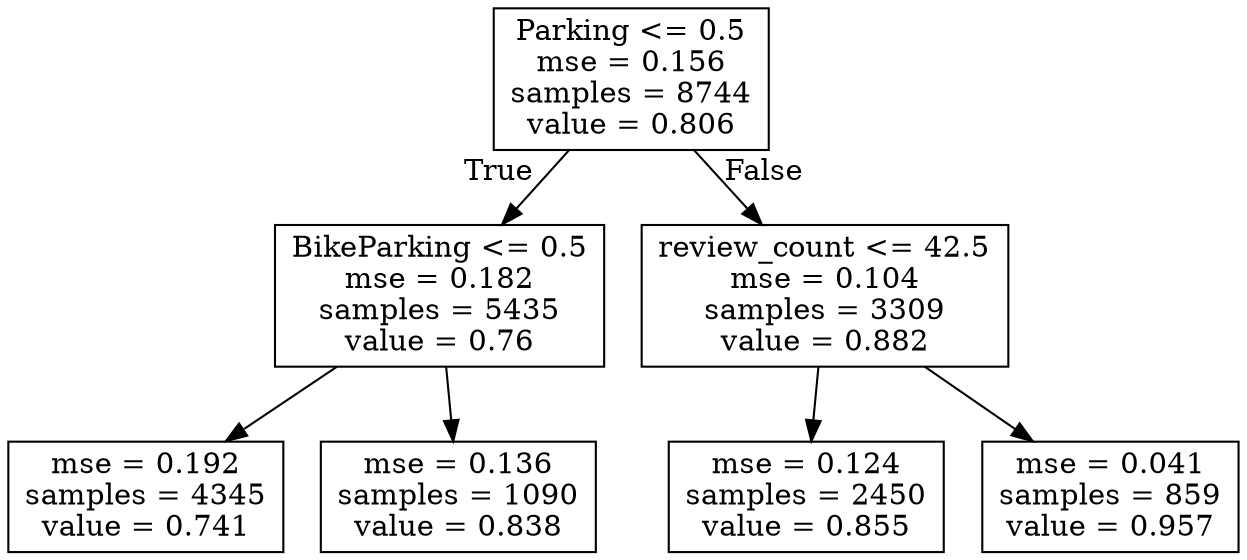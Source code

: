 digraph Tree {
node [shape=box] ;
0 [label="Parking <= 0.5\nmse = 0.156\nsamples = 8744\nvalue = 0.806"] ;
1 [label="BikeParking <= 0.5\nmse = 0.182\nsamples = 5435\nvalue = 0.76"] ;
0 -> 1 [labeldistance=2.5, labelangle=45, headlabel="True"] ;
2 [label="mse = 0.192\nsamples = 4345\nvalue = 0.741"] ;
1 -> 2 ;
3 [label="mse = 0.136\nsamples = 1090\nvalue = 0.838"] ;
1 -> 3 ;
4 [label="review_count <= 42.5\nmse = 0.104\nsamples = 3309\nvalue = 0.882"] ;
0 -> 4 [labeldistance=2.5, labelangle=-45, headlabel="False"] ;
5 [label="mse = 0.124\nsamples = 2450\nvalue = 0.855"] ;
4 -> 5 ;
6 [label="mse = 0.041\nsamples = 859\nvalue = 0.957"] ;
4 -> 6 ;
}